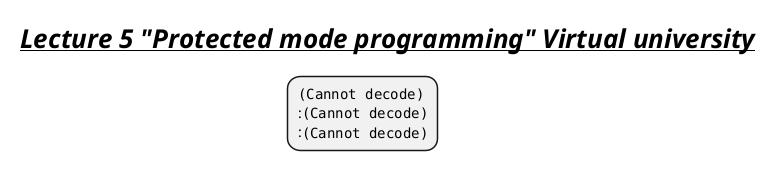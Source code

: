 @startmindmap
title =<i><u>Lecture 5 "Protected mode programming" Virtual university
*:<img:images/img_1.png>
:<img:images/img_2.png>
:<img:images/img_3.png>;
@endmindmap